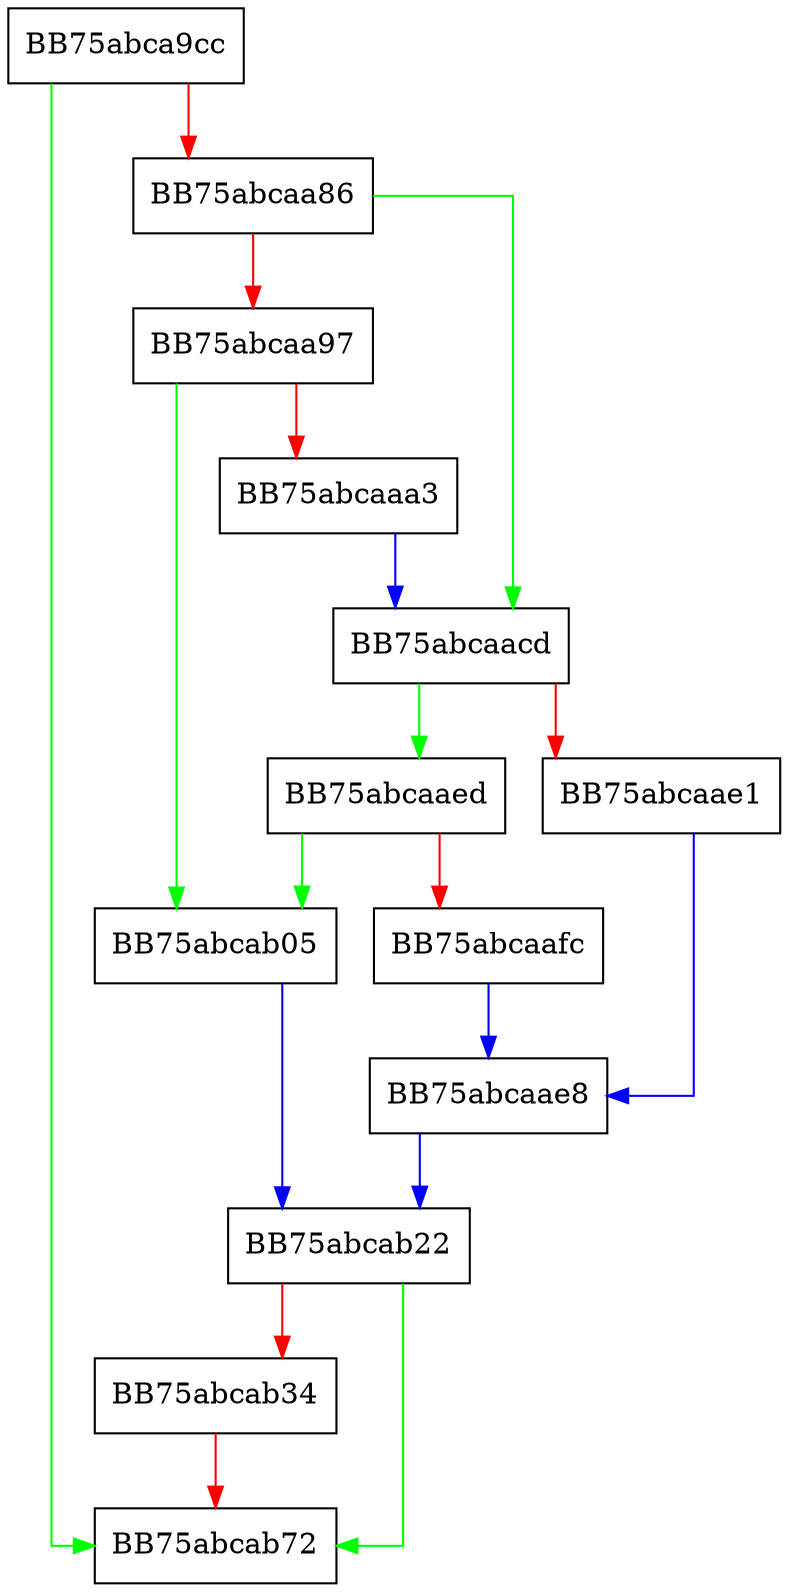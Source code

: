 digraph store_ucode_info {
  node [shape="box"];
  graph [splines=ortho];
  BB75abca9cc -> BB75abcab72 [color="green"];
  BB75abca9cc -> BB75abcaa86 [color="red"];
  BB75abcaa86 -> BB75abcaacd [color="green"];
  BB75abcaa86 -> BB75abcaa97 [color="red"];
  BB75abcaa97 -> BB75abcab05 [color="green"];
  BB75abcaa97 -> BB75abcaaa3 [color="red"];
  BB75abcaaa3 -> BB75abcaacd [color="blue"];
  BB75abcaacd -> BB75abcaaed [color="green"];
  BB75abcaacd -> BB75abcaae1 [color="red"];
  BB75abcaae1 -> BB75abcaae8 [color="blue"];
  BB75abcaae8 -> BB75abcab22 [color="blue"];
  BB75abcaaed -> BB75abcab05 [color="green"];
  BB75abcaaed -> BB75abcaafc [color="red"];
  BB75abcaafc -> BB75abcaae8 [color="blue"];
  BB75abcab05 -> BB75abcab22 [color="blue"];
  BB75abcab22 -> BB75abcab72 [color="green"];
  BB75abcab22 -> BB75abcab34 [color="red"];
  BB75abcab34 -> BB75abcab72 [color="red"];
}